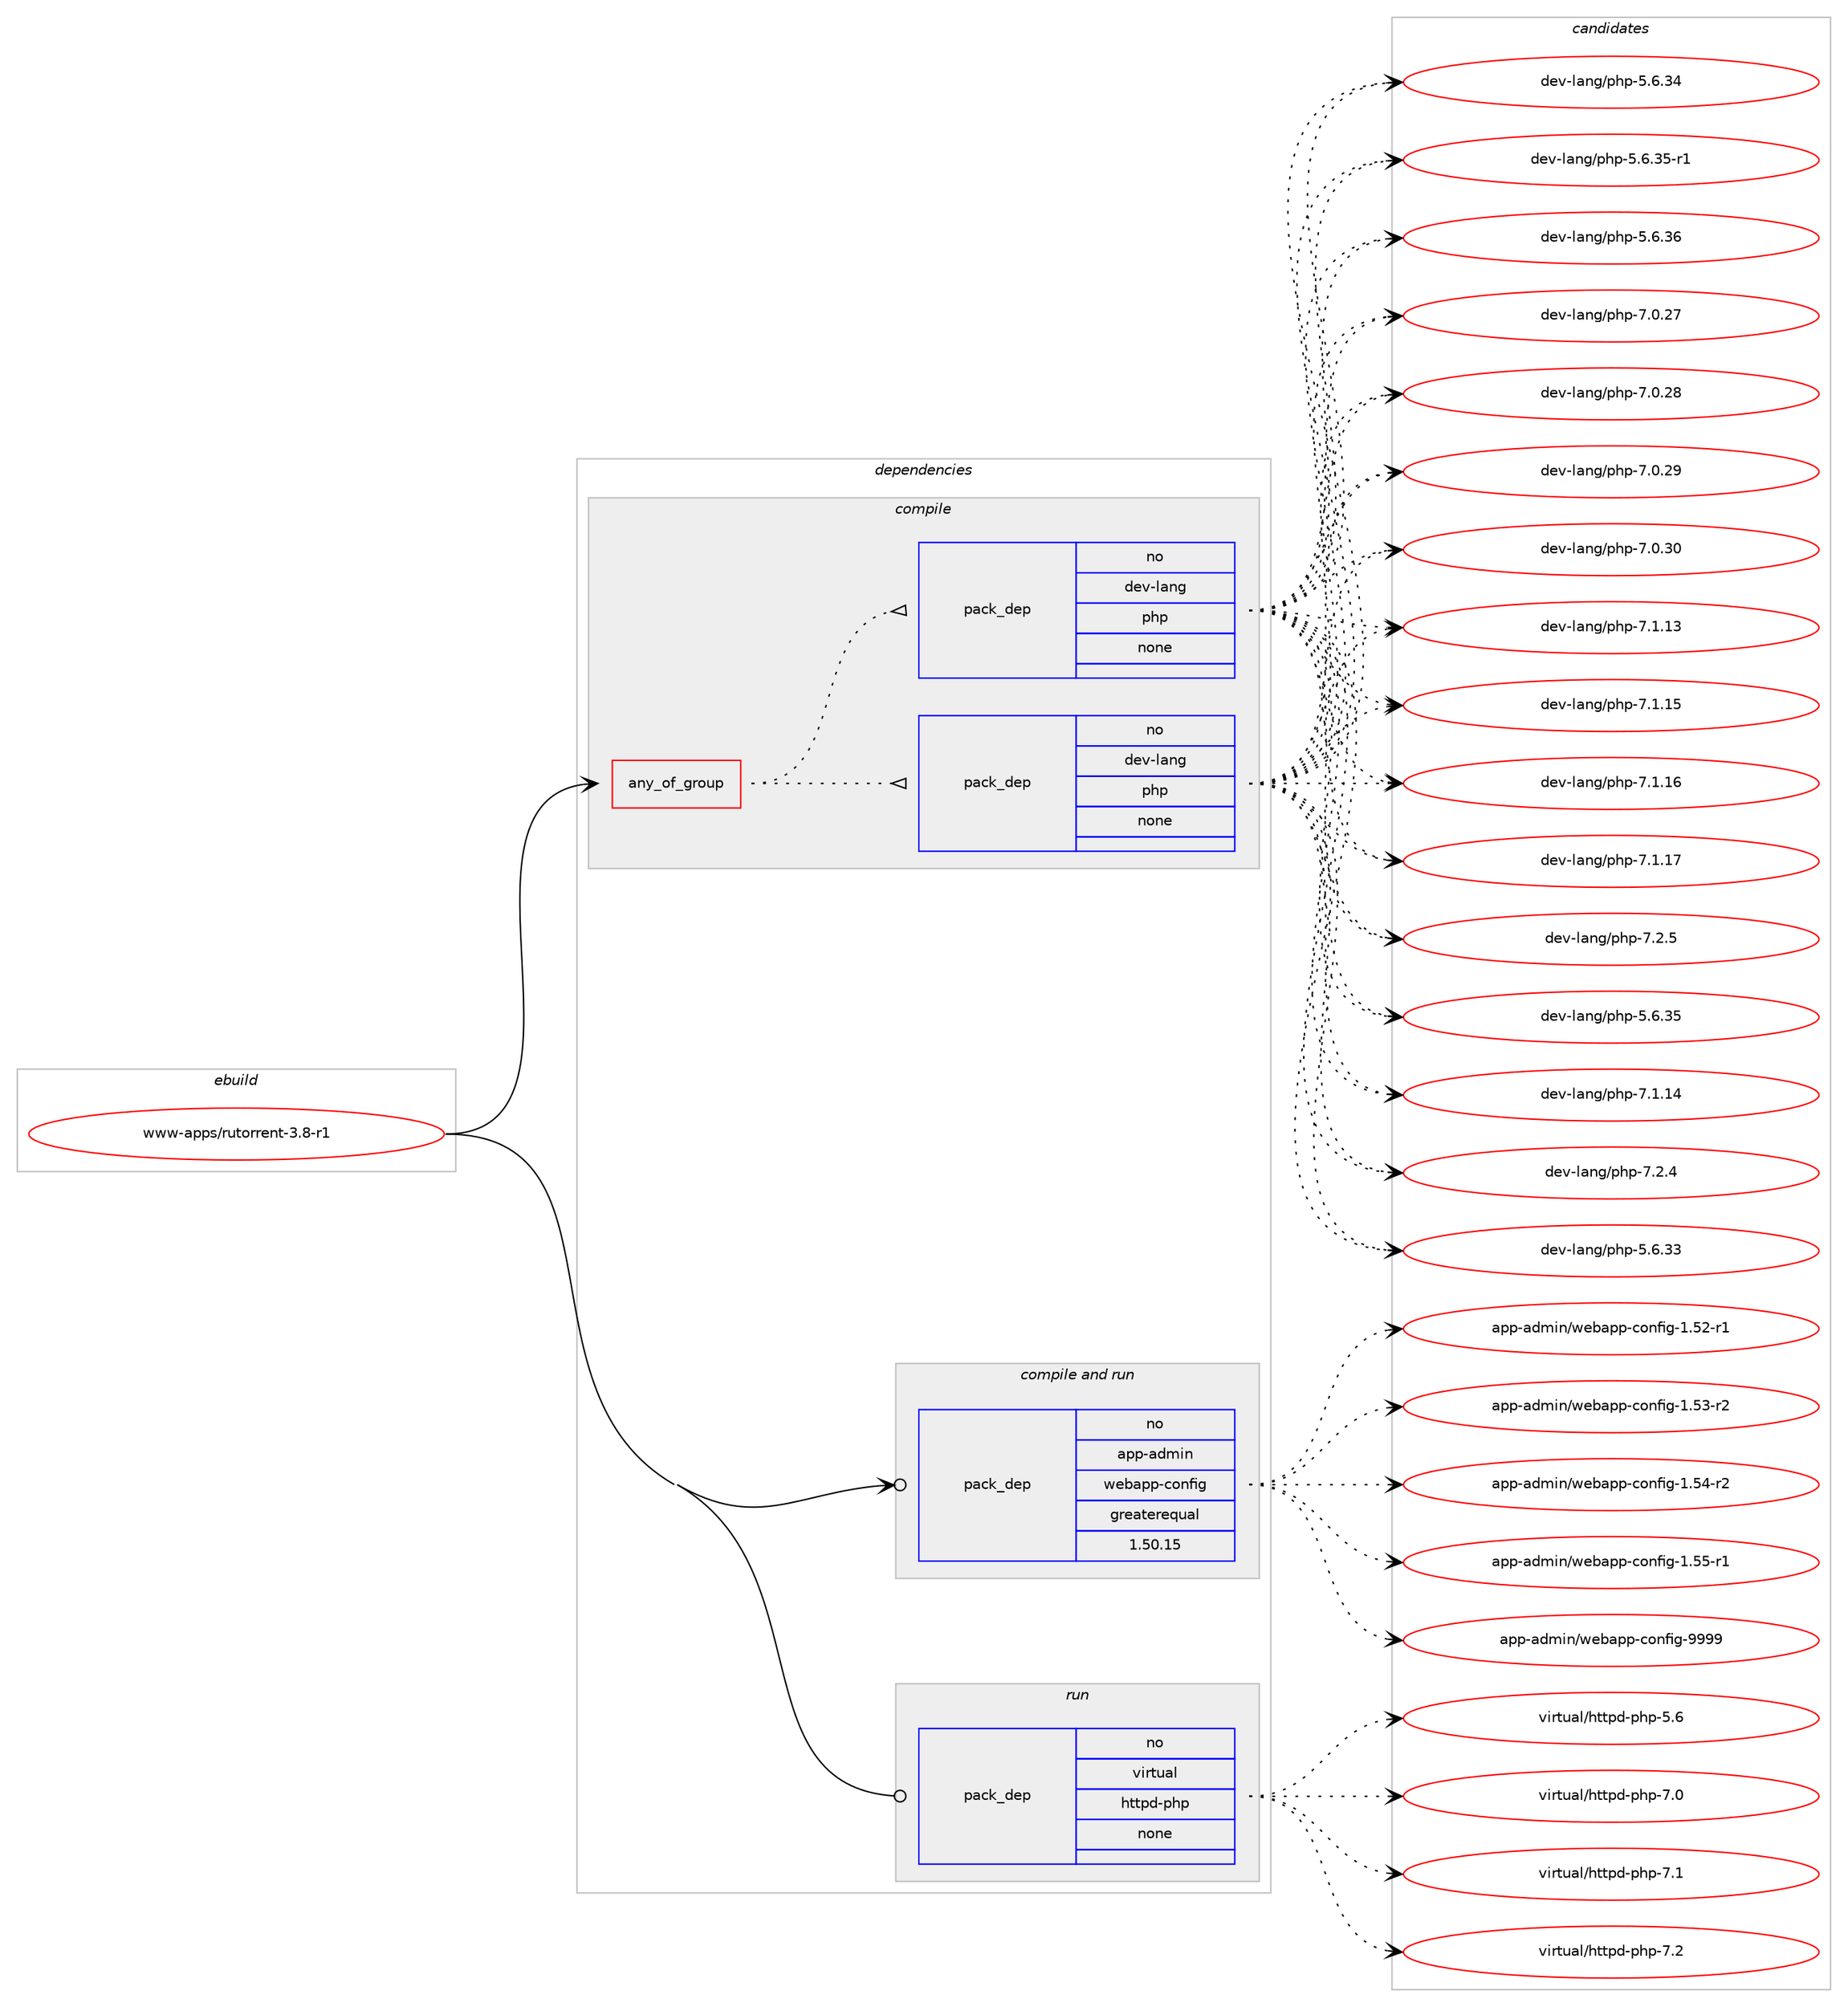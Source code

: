 digraph prolog {

# *************
# Graph options
# *************

newrank=true;
concentrate=true;
compound=true;
graph [rankdir=LR,fontname=Helvetica,fontsize=10,ranksep=1.5];#, ranksep=2.5, nodesep=0.2];
edge  [arrowhead=vee];
node  [fontname=Helvetica,fontsize=10];

# **********
# The ebuild
# **********

subgraph cluster_leftcol {
color=gray;
rank=same;
label=<<i>ebuild</i>>;
id [label="www-apps/rutorrent-3.8-r1", color=red, width=4, href="../www-apps/rutorrent-3.8-r1.svg"];
}

# ****************
# The dependencies
# ****************

subgraph cluster_midcol {
color=gray;
label=<<i>dependencies</i>>;
subgraph cluster_compile {
fillcolor="#eeeeee";
style=filled;
label=<<i>compile</i>>;
subgraph any35 {
dependency5796 [label=<<TABLE BORDER="0" CELLBORDER="1" CELLSPACING="0" CELLPADDING="4"><TR><TD CELLPADDING="10">any_of_group</TD></TR></TABLE>>, shape=none, color=red];subgraph pack5585 {
dependency5797 [label=<<TABLE BORDER="0" CELLBORDER="1" CELLSPACING="0" CELLPADDING="4" WIDTH="220"><TR><TD ROWSPAN="6" CELLPADDING="30">pack_dep</TD></TR><TR><TD WIDTH="110">no</TD></TR><TR><TD>dev-lang</TD></TR><TR><TD>php</TD></TR><TR><TD>none</TD></TR><TR><TD></TD></TR></TABLE>>, shape=none, color=blue];
}
dependency5796:e -> dependency5797:w [weight=20,style="dotted",arrowhead="oinv"];
subgraph pack5586 {
dependency5798 [label=<<TABLE BORDER="0" CELLBORDER="1" CELLSPACING="0" CELLPADDING="4" WIDTH="220"><TR><TD ROWSPAN="6" CELLPADDING="30">pack_dep</TD></TR><TR><TD WIDTH="110">no</TD></TR><TR><TD>dev-lang</TD></TR><TR><TD>php</TD></TR><TR><TD>none</TD></TR><TR><TD></TD></TR></TABLE>>, shape=none, color=blue];
}
dependency5796:e -> dependency5798:w [weight=20,style="dotted",arrowhead="oinv"];
}
id:e -> dependency5796:w [weight=20,style="solid",arrowhead="vee"];
}
subgraph cluster_compileandrun {
fillcolor="#eeeeee";
style=filled;
label=<<i>compile and run</i>>;
subgraph pack5587 {
dependency5799 [label=<<TABLE BORDER="0" CELLBORDER="1" CELLSPACING="0" CELLPADDING="4" WIDTH="220"><TR><TD ROWSPAN="6" CELLPADDING="30">pack_dep</TD></TR><TR><TD WIDTH="110">no</TD></TR><TR><TD>app-admin</TD></TR><TR><TD>webapp-config</TD></TR><TR><TD>greaterequal</TD></TR><TR><TD>1.50.15</TD></TR></TABLE>>, shape=none, color=blue];
}
id:e -> dependency5799:w [weight=20,style="solid",arrowhead="odotvee"];
}
subgraph cluster_run {
fillcolor="#eeeeee";
style=filled;
label=<<i>run</i>>;
subgraph pack5588 {
dependency5800 [label=<<TABLE BORDER="0" CELLBORDER="1" CELLSPACING="0" CELLPADDING="4" WIDTH="220"><TR><TD ROWSPAN="6" CELLPADDING="30">pack_dep</TD></TR><TR><TD WIDTH="110">no</TD></TR><TR><TD>virtual</TD></TR><TR><TD>httpd-php</TD></TR><TR><TD>none</TD></TR><TR><TD></TD></TR></TABLE>>, shape=none, color=blue];
}
id:e -> dependency5800:w [weight=20,style="solid",arrowhead="odot"];
}
}

# **************
# The candidates
# **************

subgraph cluster_choices {
rank=same;
color=gray;
label=<<i>candidates</i>>;

subgraph choice5585 {
color=black;
nodesep=1;
choice10010111845108971101034711210411245534654465153 [label="dev-lang/php-5.6.35", color=red, width=4,href="../dev-lang/php-5.6.35.svg"];
choice10010111845108971101034711210411245554649464952 [label="dev-lang/php-7.1.14", color=red, width=4,href="../dev-lang/php-7.1.14.svg"];
choice100101118451089711010347112104112455546504652 [label="dev-lang/php-7.2.4", color=red, width=4,href="../dev-lang/php-7.2.4.svg"];
choice10010111845108971101034711210411245534654465151 [label="dev-lang/php-5.6.33", color=red, width=4,href="../dev-lang/php-5.6.33.svg"];
choice10010111845108971101034711210411245534654465152 [label="dev-lang/php-5.6.34", color=red, width=4,href="../dev-lang/php-5.6.34.svg"];
choice100101118451089711010347112104112455346544651534511449 [label="dev-lang/php-5.6.35-r1", color=red, width=4,href="../dev-lang/php-5.6.35-r1.svg"];
choice10010111845108971101034711210411245534654465154 [label="dev-lang/php-5.6.36", color=red, width=4,href="../dev-lang/php-5.6.36.svg"];
choice10010111845108971101034711210411245554648465055 [label="dev-lang/php-7.0.27", color=red, width=4,href="../dev-lang/php-7.0.27.svg"];
choice10010111845108971101034711210411245554648465056 [label="dev-lang/php-7.0.28", color=red, width=4,href="../dev-lang/php-7.0.28.svg"];
choice10010111845108971101034711210411245554648465057 [label="dev-lang/php-7.0.29", color=red, width=4,href="../dev-lang/php-7.0.29.svg"];
choice10010111845108971101034711210411245554648465148 [label="dev-lang/php-7.0.30", color=red, width=4,href="../dev-lang/php-7.0.30.svg"];
choice10010111845108971101034711210411245554649464951 [label="dev-lang/php-7.1.13", color=red, width=4,href="../dev-lang/php-7.1.13.svg"];
choice10010111845108971101034711210411245554649464953 [label="dev-lang/php-7.1.15", color=red, width=4,href="../dev-lang/php-7.1.15.svg"];
choice10010111845108971101034711210411245554649464954 [label="dev-lang/php-7.1.16", color=red, width=4,href="../dev-lang/php-7.1.16.svg"];
choice10010111845108971101034711210411245554649464955 [label="dev-lang/php-7.1.17", color=red, width=4,href="../dev-lang/php-7.1.17.svg"];
choice100101118451089711010347112104112455546504653 [label="dev-lang/php-7.2.5", color=red, width=4,href="../dev-lang/php-7.2.5.svg"];
dependency5797:e -> choice10010111845108971101034711210411245534654465153:w [style=dotted,weight="100"];
dependency5797:e -> choice10010111845108971101034711210411245554649464952:w [style=dotted,weight="100"];
dependency5797:e -> choice100101118451089711010347112104112455546504652:w [style=dotted,weight="100"];
dependency5797:e -> choice10010111845108971101034711210411245534654465151:w [style=dotted,weight="100"];
dependency5797:e -> choice10010111845108971101034711210411245534654465152:w [style=dotted,weight="100"];
dependency5797:e -> choice100101118451089711010347112104112455346544651534511449:w [style=dotted,weight="100"];
dependency5797:e -> choice10010111845108971101034711210411245534654465154:w [style=dotted,weight="100"];
dependency5797:e -> choice10010111845108971101034711210411245554648465055:w [style=dotted,weight="100"];
dependency5797:e -> choice10010111845108971101034711210411245554648465056:w [style=dotted,weight="100"];
dependency5797:e -> choice10010111845108971101034711210411245554648465057:w [style=dotted,weight="100"];
dependency5797:e -> choice10010111845108971101034711210411245554648465148:w [style=dotted,weight="100"];
dependency5797:e -> choice10010111845108971101034711210411245554649464951:w [style=dotted,weight="100"];
dependency5797:e -> choice10010111845108971101034711210411245554649464953:w [style=dotted,weight="100"];
dependency5797:e -> choice10010111845108971101034711210411245554649464954:w [style=dotted,weight="100"];
dependency5797:e -> choice10010111845108971101034711210411245554649464955:w [style=dotted,weight="100"];
dependency5797:e -> choice100101118451089711010347112104112455546504653:w [style=dotted,weight="100"];
}
subgraph choice5586 {
color=black;
nodesep=1;
choice10010111845108971101034711210411245534654465153 [label="dev-lang/php-5.6.35", color=red, width=4,href="../dev-lang/php-5.6.35.svg"];
choice10010111845108971101034711210411245554649464952 [label="dev-lang/php-7.1.14", color=red, width=4,href="../dev-lang/php-7.1.14.svg"];
choice100101118451089711010347112104112455546504652 [label="dev-lang/php-7.2.4", color=red, width=4,href="../dev-lang/php-7.2.4.svg"];
choice10010111845108971101034711210411245534654465151 [label="dev-lang/php-5.6.33", color=red, width=4,href="../dev-lang/php-5.6.33.svg"];
choice10010111845108971101034711210411245534654465152 [label="dev-lang/php-5.6.34", color=red, width=4,href="../dev-lang/php-5.6.34.svg"];
choice100101118451089711010347112104112455346544651534511449 [label="dev-lang/php-5.6.35-r1", color=red, width=4,href="../dev-lang/php-5.6.35-r1.svg"];
choice10010111845108971101034711210411245534654465154 [label="dev-lang/php-5.6.36", color=red, width=4,href="../dev-lang/php-5.6.36.svg"];
choice10010111845108971101034711210411245554648465055 [label="dev-lang/php-7.0.27", color=red, width=4,href="../dev-lang/php-7.0.27.svg"];
choice10010111845108971101034711210411245554648465056 [label="dev-lang/php-7.0.28", color=red, width=4,href="../dev-lang/php-7.0.28.svg"];
choice10010111845108971101034711210411245554648465057 [label="dev-lang/php-7.0.29", color=red, width=4,href="../dev-lang/php-7.0.29.svg"];
choice10010111845108971101034711210411245554648465148 [label="dev-lang/php-7.0.30", color=red, width=4,href="../dev-lang/php-7.0.30.svg"];
choice10010111845108971101034711210411245554649464951 [label="dev-lang/php-7.1.13", color=red, width=4,href="../dev-lang/php-7.1.13.svg"];
choice10010111845108971101034711210411245554649464953 [label="dev-lang/php-7.1.15", color=red, width=4,href="../dev-lang/php-7.1.15.svg"];
choice10010111845108971101034711210411245554649464954 [label="dev-lang/php-7.1.16", color=red, width=4,href="../dev-lang/php-7.1.16.svg"];
choice10010111845108971101034711210411245554649464955 [label="dev-lang/php-7.1.17", color=red, width=4,href="../dev-lang/php-7.1.17.svg"];
choice100101118451089711010347112104112455546504653 [label="dev-lang/php-7.2.5", color=red, width=4,href="../dev-lang/php-7.2.5.svg"];
dependency5798:e -> choice10010111845108971101034711210411245534654465153:w [style=dotted,weight="100"];
dependency5798:e -> choice10010111845108971101034711210411245554649464952:w [style=dotted,weight="100"];
dependency5798:e -> choice100101118451089711010347112104112455546504652:w [style=dotted,weight="100"];
dependency5798:e -> choice10010111845108971101034711210411245534654465151:w [style=dotted,weight="100"];
dependency5798:e -> choice10010111845108971101034711210411245534654465152:w [style=dotted,weight="100"];
dependency5798:e -> choice100101118451089711010347112104112455346544651534511449:w [style=dotted,weight="100"];
dependency5798:e -> choice10010111845108971101034711210411245534654465154:w [style=dotted,weight="100"];
dependency5798:e -> choice10010111845108971101034711210411245554648465055:w [style=dotted,weight="100"];
dependency5798:e -> choice10010111845108971101034711210411245554648465056:w [style=dotted,weight="100"];
dependency5798:e -> choice10010111845108971101034711210411245554648465057:w [style=dotted,weight="100"];
dependency5798:e -> choice10010111845108971101034711210411245554648465148:w [style=dotted,weight="100"];
dependency5798:e -> choice10010111845108971101034711210411245554649464951:w [style=dotted,weight="100"];
dependency5798:e -> choice10010111845108971101034711210411245554649464953:w [style=dotted,weight="100"];
dependency5798:e -> choice10010111845108971101034711210411245554649464954:w [style=dotted,weight="100"];
dependency5798:e -> choice10010111845108971101034711210411245554649464955:w [style=dotted,weight="100"];
dependency5798:e -> choice100101118451089711010347112104112455546504653:w [style=dotted,weight="100"];
}
subgraph choice5587 {
color=black;
nodesep=1;
choice971121124597100109105110471191019897112112459911111010210510345494653504511449 [label="app-admin/webapp-config-1.52-r1", color=red, width=4,href="../app-admin/webapp-config-1.52-r1.svg"];
choice971121124597100109105110471191019897112112459911111010210510345494653514511450 [label="app-admin/webapp-config-1.53-r2", color=red, width=4,href="../app-admin/webapp-config-1.53-r2.svg"];
choice971121124597100109105110471191019897112112459911111010210510345494653524511450 [label="app-admin/webapp-config-1.54-r2", color=red, width=4,href="../app-admin/webapp-config-1.54-r2.svg"];
choice971121124597100109105110471191019897112112459911111010210510345494653534511449 [label="app-admin/webapp-config-1.55-r1", color=red, width=4,href="../app-admin/webapp-config-1.55-r1.svg"];
choice97112112459710010910511047119101989711211245991111101021051034557575757 [label="app-admin/webapp-config-9999", color=red, width=4,href="../app-admin/webapp-config-9999.svg"];
dependency5799:e -> choice971121124597100109105110471191019897112112459911111010210510345494653504511449:w [style=dotted,weight="100"];
dependency5799:e -> choice971121124597100109105110471191019897112112459911111010210510345494653514511450:w [style=dotted,weight="100"];
dependency5799:e -> choice971121124597100109105110471191019897112112459911111010210510345494653524511450:w [style=dotted,weight="100"];
dependency5799:e -> choice971121124597100109105110471191019897112112459911111010210510345494653534511449:w [style=dotted,weight="100"];
dependency5799:e -> choice97112112459710010910511047119101989711211245991111101021051034557575757:w [style=dotted,weight="100"];
}
subgraph choice5588 {
color=black;
nodesep=1;
choice11810511411611797108471041161161121004511210411245534654 [label="virtual/httpd-php-5.6", color=red, width=4,href="../virtual/httpd-php-5.6.svg"];
choice11810511411611797108471041161161121004511210411245554648 [label="virtual/httpd-php-7.0", color=red, width=4,href="../virtual/httpd-php-7.0.svg"];
choice11810511411611797108471041161161121004511210411245554649 [label="virtual/httpd-php-7.1", color=red, width=4,href="../virtual/httpd-php-7.1.svg"];
choice11810511411611797108471041161161121004511210411245554650 [label="virtual/httpd-php-7.2", color=red, width=4,href="../virtual/httpd-php-7.2.svg"];
dependency5800:e -> choice11810511411611797108471041161161121004511210411245534654:w [style=dotted,weight="100"];
dependency5800:e -> choice11810511411611797108471041161161121004511210411245554648:w [style=dotted,weight="100"];
dependency5800:e -> choice11810511411611797108471041161161121004511210411245554649:w [style=dotted,weight="100"];
dependency5800:e -> choice11810511411611797108471041161161121004511210411245554650:w [style=dotted,weight="100"];
}
}

}
